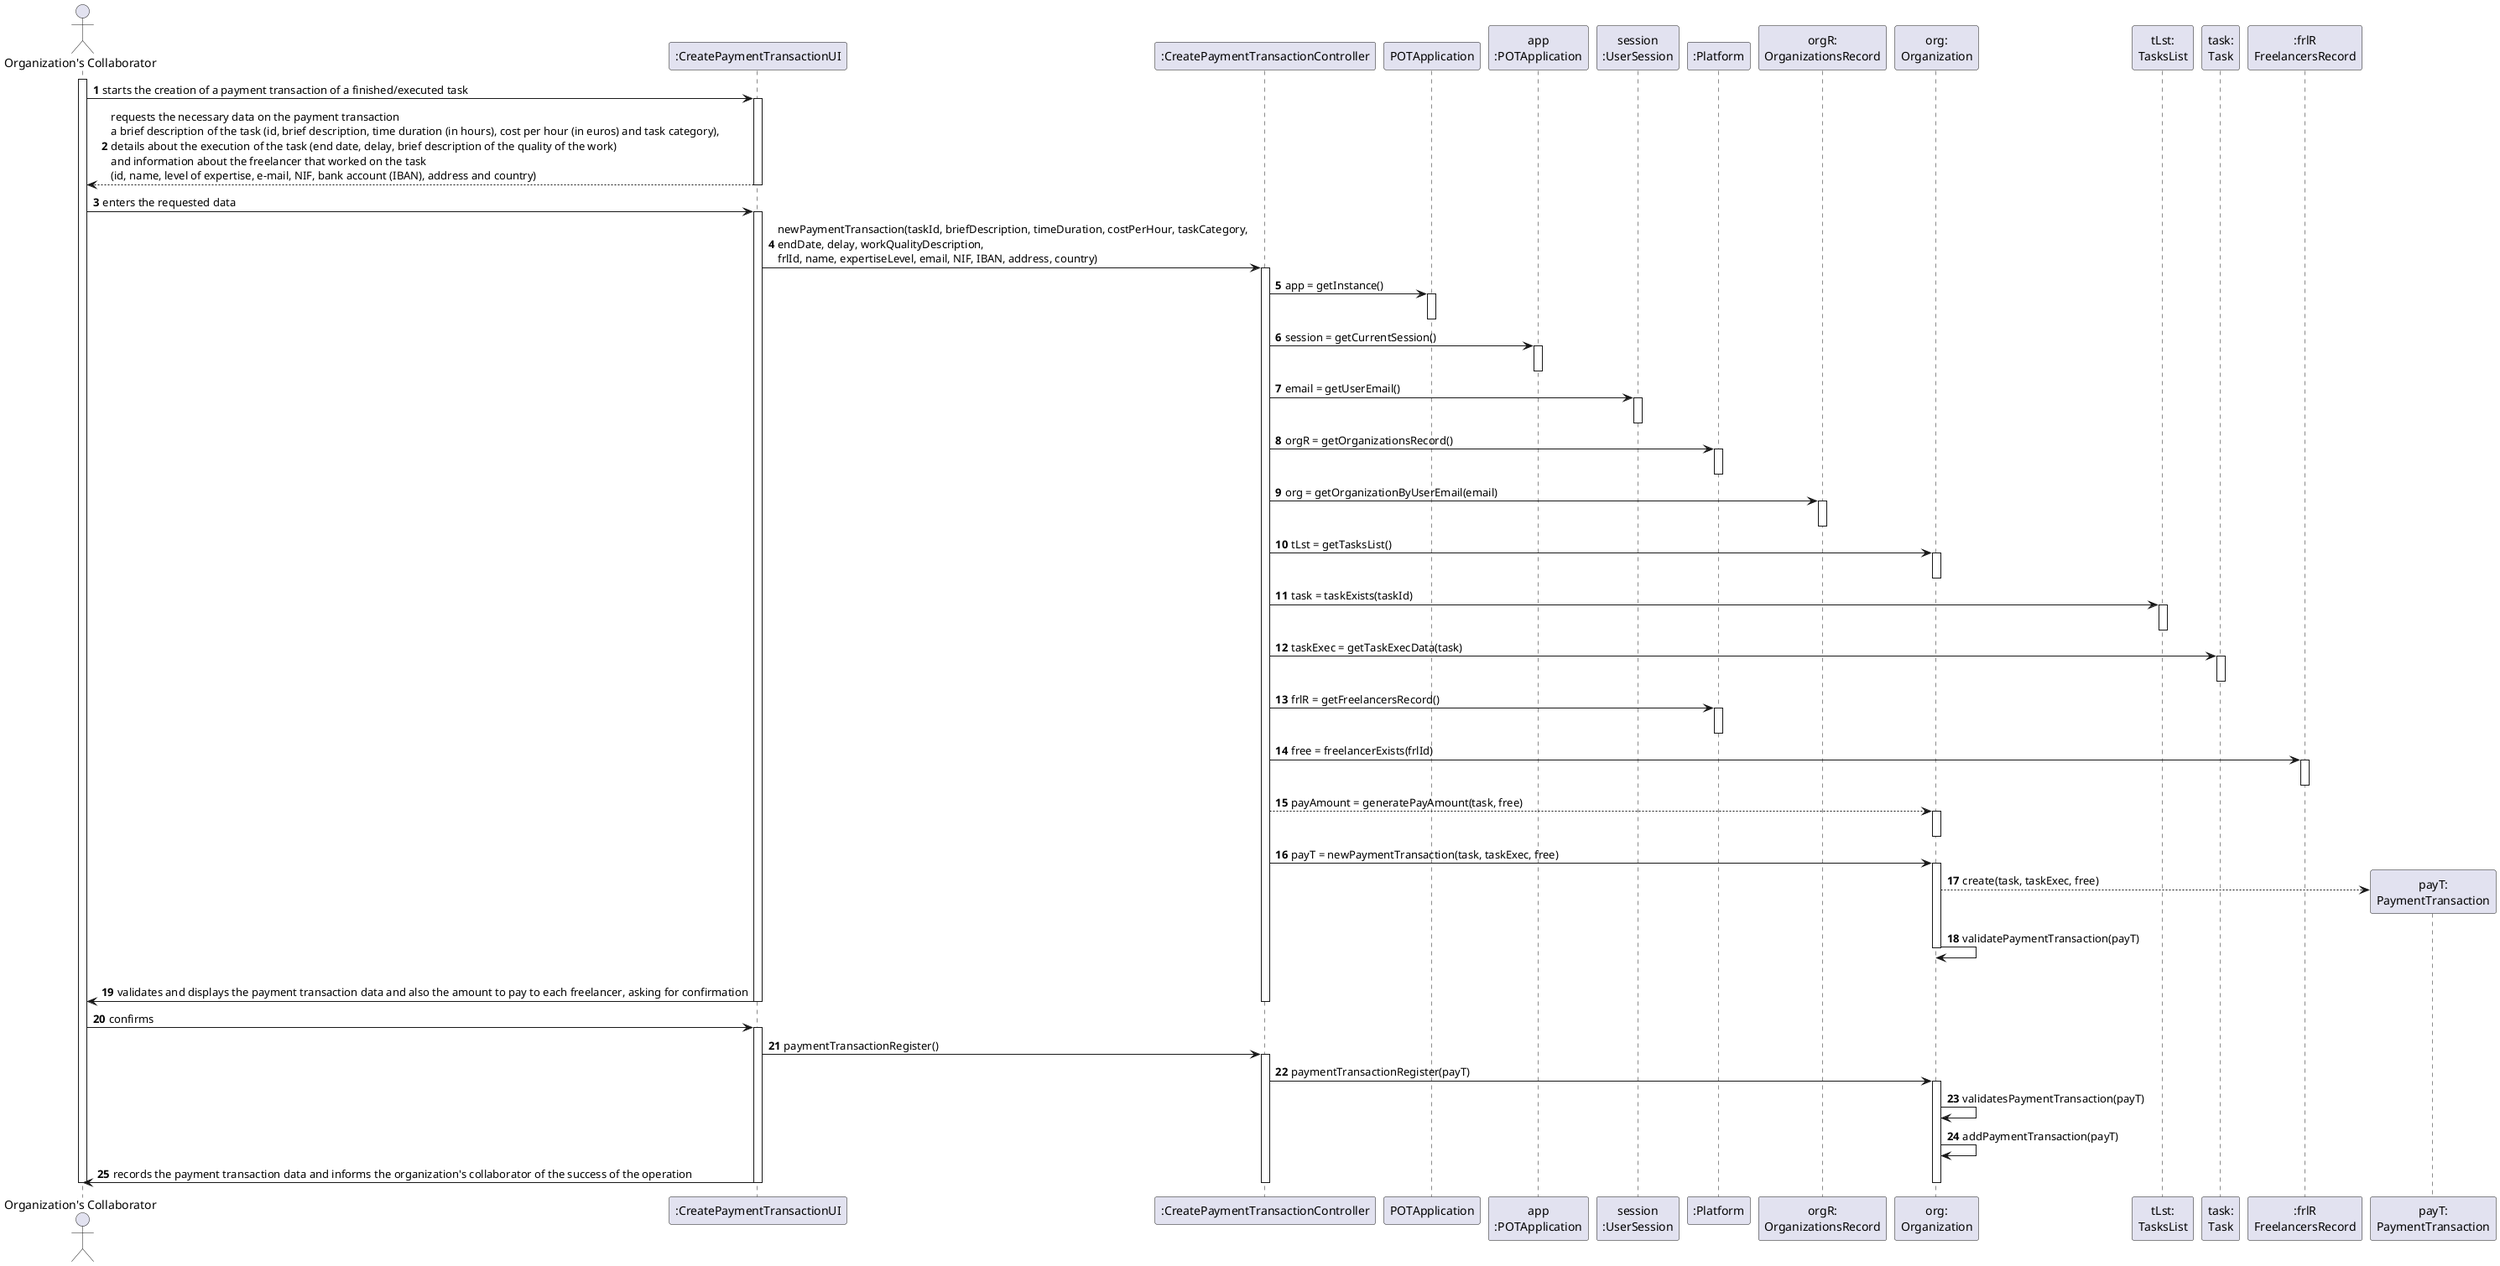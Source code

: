 @startuml
autonumber

actor "Organization's Collaborator" as CO
participant ":CreatePaymentTransactionUI" as UI
participant ":CreatePaymentTransactionController" as CTRL
participant "POTApplication" as _APP
participant "app\n:POTApplication" as APP
participant "session\n:UserSession" as SESSAO
participant ":Platform" as PLAT
participant "orgR:\nOrganizationsRecord" as ORGR
participant "org:\nOrganization" as ORG
participant "tLst:\nTasksList" as TL
participant "task:\nTask" as TA
participant ":frlR\nFreelancersRecord" as FR
participant "payT:\nPaymentTransaction" as PA

activate CO
CO -> UI : starts the creation of a payment transaction of a finished/executed task
activate UI

UI --> CO : requests the necessary data on the payment transaction\na brief description of the task (id, brief description, time duration (in hours), cost per hour (in euros) and task category), \ndetails about the execution of the task (end date, delay, brief description of the quality of the work)\nand information about the freelancer that worked on the task \n(id, name, level of expertise, e-mail, NIF, bank account (IBAN), address and country)
deactivate UI

CO -> UI : enters the requested data
activate UI

UI -> CTRL : newPaymentTransaction(taskId, briefDescription, timeDuration, costPerHour, taskCategory, \nendDate, delay, workQualityDescription, \nfrlId, name, expertiseLevel, email, NIF, IBAN, address, country)
activate CTRL

CTRL -> _APP: app = getInstance()
activate _APP
deactivate _APP

CTRL -> APP: session = getCurrentSession()
activate APP
deactivate APP

CTRL -> SESSAO: email = getUserEmail()
activate SESSAO
deactivate SESSAO

CTRL -> PLAT: orgR = getOrganizationsRecord()
activate PLAT
deactivate PLAT

CTRL -> ORGR: org = getOrganizationByUserEmail(email)
activate ORGR
deactivate ORGR

CTRL -> ORG: tLst = getTasksList()
activate ORG
deactivate ORG

CTRL -> TL: task = taskExists(taskId)
activate TL
deactivate TL

CTRL -> TA : taskExec = getTaskExecData(task)
activate TA
deactivate TA

CTRL -> PLAT: frlR = getFreelancersRecord()
activate PLAT
deactivate PLAT

CTRL -> FR: free = freelancerExists(frlId)
activate FR
deactivate FR

CTRL --> ORG: payAmount = generatePayAmount(task, free)
activate ORG
deactivate ORG

CTRL -> ORG : payT = newPaymentTransaction(task, taskExec, free)
activate ORG
ORG --> PA**: create(task, taskExec, free)

ORG -> ORG : validatePaymentTransaction(payT)
|||
deactivate ORG

UI -> CO : validates and displays the payment transaction data and also the amount to pay to each freelancer, asking for confirmation
deactivate PA
deactivate CTRL
deactivate UI

CO -> UI : confirms
activate UI

UI -> CTRL : paymentTransactionRegister()
activate CTRL

CTRL -> ORG : paymentTransactionRegister(payT)
activate ORG 

ORG -> ORG : validatesPaymentTransaction(payT)
ORG -> ORG : addPaymentTransaction(payT)

UI -> CO : records the payment transaction data and informs the organization's collaborator of the success of the operation
deactivate ORG
deactivate CTRL
deactivate UI
deactivate CO

@enduml